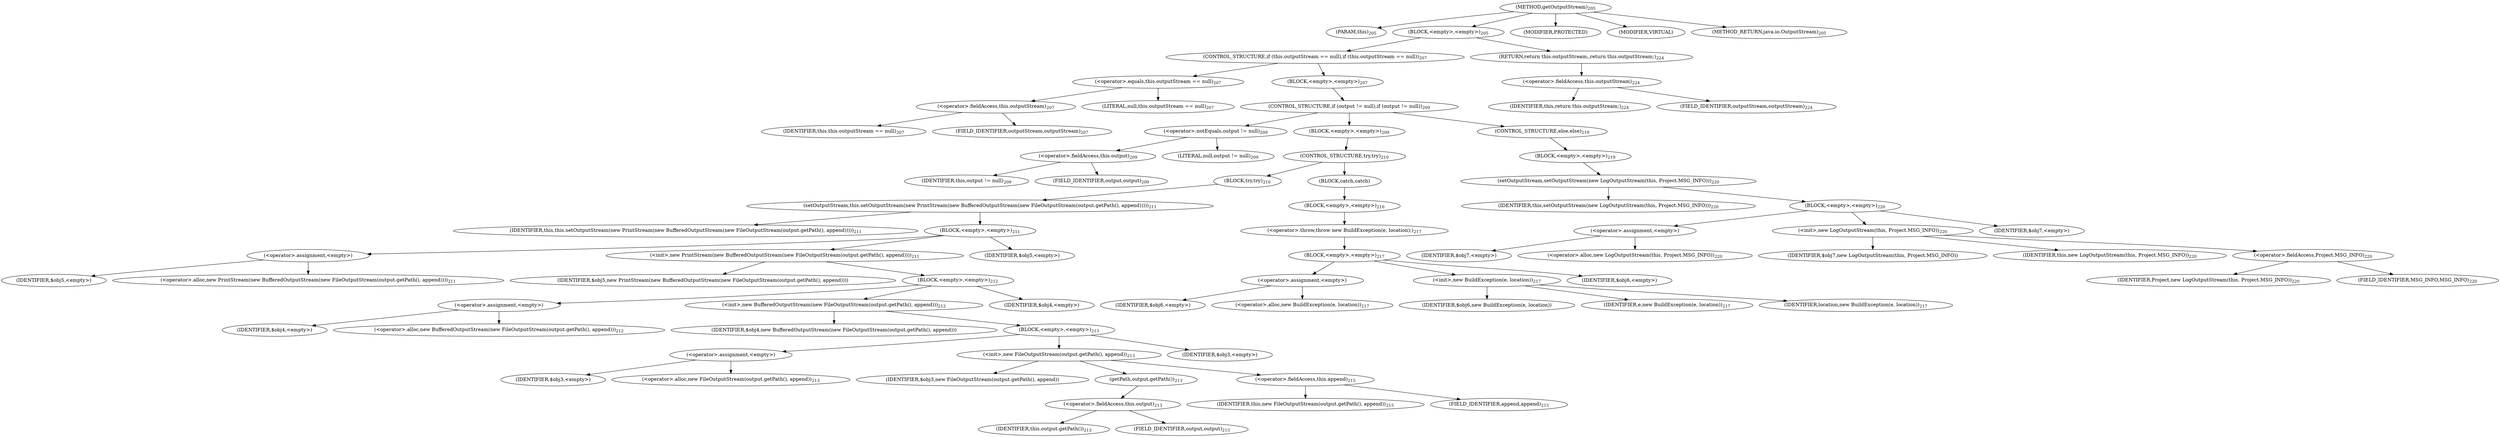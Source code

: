 digraph "getOutputStream" {  
"311" [label = <(METHOD,getOutputStream)<SUB>205</SUB>> ]
"16" [label = <(PARAM,this)<SUB>205</SUB>> ]
"312" [label = <(BLOCK,&lt;empty&gt;,&lt;empty&gt;)<SUB>205</SUB>> ]
"313" [label = <(CONTROL_STRUCTURE,if (this.outputStream == null),if (this.outputStream == null))<SUB>207</SUB>> ]
"314" [label = <(&lt;operator&gt;.equals,this.outputStream == null)<SUB>207</SUB>> ]
"315" [label = <(&lt;operator&gt;.fieldAccess,this.outputStream)<SUB>207</SUB>> ]
"15" [label = <(IDENTIFIER,this,this.outputStream == null)<SUB>207</SUB>> ]
"316" [label = <(FIELD_IDENTIFIER,outputStream,outputStream)<SUB>207</SUB>> ]
"317" [label = <(LITERAL,null,this.outputStream == null)<SUB>207</SUB>> ]
"318" [label = <(BLOCK,&lt;empty&gt;,&lt;empty&gt;)<SUB>207</SUB>> ]
"319" [label = <(CONTROL_STRUCTURE,if (output != null),if (output != null))<SUB>209</SUB>> ]
"320" [label = <(&lt;operator&gt;.notEquals,output != null)<SUB>209</SUB>> ]
"321" [label = <(&lt;operator&gt;.fieldAccess,this.output)<SUB>209</SUB>> ]
"322" [label = <(IDENTIFIER,this,output != null)<SUB>209</SUB>> ]
"323" [label = <(FIELD_IDENTIFIER,output,output)<SUB>209</SUB>> ]
"324" [label = <(LITERAL,null,output != null)<SUB>209</SUB>> ]
"325" [label = <(BLOCK,&lt;empty&gt;,&lt;empty&gt;)<SUB>209</SUB>> ]
"326" [label = <(CONTROL_STRUCTURE,try,try)<SUB>210</SUB>> ]
"327" [label = <(BLOCK,try,try)<SUB>210</SUB>> ]
"328" [label = <(setOutputStream,this.setOutputStream(new PrintStream(new BufferedOutputStream(new FileOutputStream(output.getPath(), append)))))<SUB>211</SUB>> ]
"17" [label = <(IDENTIFIER,this,this.setOutputStream(new PrintStream(new BufferedOutputStream(new FileOutputStream(output.getPath(), append)))))<SUB>211</SUB>> ]
"329" [label = <(BLOCK,&lt;empty&gt;,&lt;empty&gt;)<SUB>211</SUB>> ]
"330" [label = <(&lt;operator&gt;.assignment,&lt;empty&gt;)> ]
"331" [label = <(IDENTIFIER,$obj5,&lt;empty&gt;)> ]
"332" [label = <(&lt;operator&gt;.alloc,new PrintStream(new BufferedOutputStream(new FileOutputStream(output.getPath(), append))))<SUB>211</SUB>> ]
"333" [label = <(&lt;init&gt;,new PrintStream(new BufferedOutputStream(new FileOutputStream(output.getPath(), append))))<SUB>211</SUB>> ]
"334" [label = <(IDENTIFIER,$obj5,new PrintStream(new BufferedOutputStream(new FileOutputStream(output.getPath(), append))))> ]
"335" [label = <(BLOCK,&lt;empty&gt;,&lt;empty&gt;)<SUB>212</SUB>> ]
"336" [label = <(&lt;operator&gt;.assignment,&lt;empty&gt;)> ]
"337" [label = <(IDENTIFIER,$obj4,&lt;empty&gt;)> ]
"338" [label = <(&lt;operator&gt;.alloc,new BufferedOutputStream(new FileOutputStream(output.getPath(), append)))<SUB>212</SUB>> ]
"339" [label = <(&lt;init&gt;,new BufferedOutputStream(new FileOutputStream(output.getPath(), append)))<SUB>212</SUB>> ]
"340" [label = <(IDENTIFIER,$obj4,new BufferedOutputStream(new FileOutputStream(output.getPath(), append)))> ]
"341" [label = <(BLOCK,&lt;empty&gt;,&lt;empty&gt;)<SUB>213</SUB>> ]
"342" [label = <(&lt;operator&gt;.assignment,&lt;empty&gt;)> ]
"343" [label = <(IDENTIFIER,$obj3,&lt;empty&gt;)> ]
"344" [label = <(&lt;operator&gt;.alloc,new FileOutputStream(output.getPath(), append))<SUB>213</SUB>> ]
"345" [label = <(&lt;init&gt;,new FileOutputStream(output.getPath(), append))<SUB>213</SUB>> ]
"346" [label = <(IDENTIFIER,$obj3,new FileOutputStream(output.getPath(), append))> ]
"347" [label = <(getPath,output.getPath())<SUB>213</SUB>> ]
"348" [label = <(&lt;operator&gt;.fieldAccess,this.output)<SUB>213</SUB>> ]
"349" [label = <(IDENTIFIER,this,output.getPath())<SUB>213</SUB>> ]
"350" [label = <(FIELD_IDENTIFIER,output,output)<SUB>213</SUB>> ]
"351" [label = <(&lt;operator&gt;.fieldAccess,this.append)<SUB>215</SUB>> ]
"352" [label = <(IDENTIFIER,this,new FileOutputStream(output.getPath(), append))<SUB>215</SUB>> ]
"353" [label = <(FIELD_IDENTIFIER,append,append)<SUB>215</SUB>> ]
"354" [label = <(IDENTIFIER,$obj3,&lt;empty&gt;)> ]
"355" [label = <(IDENTIFIER,$obj4,&lt;empty&gt;)> ]
"356" [label = <(IDENTIFIER,$obj5,&lt;empty&gt;)> ]
"357" [label = <(BLOCK,catch,catch)> ]
"358" [label = <(BLOCK,&lt;empty&gt;,&lt;empty&gt;)<SUB>216</SUB>> ]
"359" [label = <(&lt;operator&gt;.throw,throw new BuildException(e, location);)<SUB>217</SUB>> ]
"360" [label = <(BLOCK,&lt;empty&gt;,&lt;empty&gt;)<SUB>217</SUB>> ]
"361" [label = <(&lt;operator&gt;.assignment,&lt;empty&gt;)> ]
"362" [label = <(IDENTIFIER,$obj6,&lt;empty&gt;)> ]
"363" [label = <(&lt;operator&gt;.alloc,new BuildException(e, location))<SUB>217</SUB>> ]
"364" [label = <(&lt;init&gt;,new BuildException(e, location))<SUB>217</SUB>> ]
"365" [label = <(IDENTIFIER,$obj6,new BuildException(e, location))> ]
"366" [label = <(IDENTIFIER,e,new BuildException(e, location))<SUB>217</SUB>> ]
"367" [label = <(IDENTIFIER,location,new BuildException(e, location))<SUB>217</SUB>> ]
"368" [label = <(IDENTIFIER,$obj6,&lt;empty&gt;)> ]
"369" [label = <(CONTROL_STRUCTURE,else,else)<SUB>219</SUB>> ]
"370" [label = <(BLOCK,&lt;empty&gt;,&lt;empty&gt;)<SUB>219</SUB>> ]
"371" [label = <(setOutputStream,setOutputStream(new LogOutputStream(this, Project.MSG_INFO)))<SUB>220</SUB>> ]
"19" [label = <(IDENTIFIER,this,setOutputStream(new LogOutputStream(this, Project.MSG_INFO)))<SUB>220</SUB>> ]
"372" [label = <(BLOCK,&lt;empty&gt;,&lt;empty&gt;)<SUB>220</SUB>> ]
"373" [label = <(&lt;operator&gt;.assignment,&lt;empty&gt;)> ]
"374" [label = <(IDENTIFIER,$obj7,&lt;empty&gt;)> ]
"375" [label = <(&lt;operator&gt;.alloc,new LogOutputStream(this, Project.MSG_INFO))<SUB>220</SUB>> ]
"376" [label = <(&lt;init&gt;,new LogOutputStream(this, Project.MSG_INFO))<SUB>220</SUB>> ]
"377" [label = <(IDENTIFIER,$obj7,new LogOutputStream(this, Project.MSG_INFO))> ]
"18" [label = <(IDENTIFIER,this,new LogOutputStream(this, Project.MSG_INFO))<SUB>220</SUB>> ]
"378" [label = <(&lt;operator&gt;.fieldAccess,Project.MSG_INFO)<SUB>220</SUB>> ]
"379" [label = <(IDENTIFIER,Project,new LogOutputStream(this, Project.MSG_INFO))<SUB>220</SUB>> ]
"380" [label = <(FIELD_IDENTIFIER,MSG_INFO,MSG_INFO)<SUB>220</SUB>> ]
"381" [label = <(IDENTIFIER,$obj7,&lt;empty&gt;)> ]
"382" [label = <(RETURN,return this.outputStream;,return this.outputStream;)<SUB>224</SUB>> ]
"383" [label = <(&lt;operator&gt;.fieldAccess,this.outputStream)<SUB>224</SUB>> ]
"20" [label = <(IDENTIFIER,this,return this.outputStream;)<SUB>224</SUB>> ]
"384" [label = <(FIELD_IDENTIFIER,outputStream,outputStream)<SUB>224</SUB>> ]
"385" [label = <(MODIFIER,PROTECTED)> ]
"386" [label = <(MODIFIER,VIRTUAL)> ]
"387" [label = <(METHOD_RETURN,java.io.OutputStream)<SUB>205</SUB>> ]
  "311" -> "16" 
  "311" -> "312" 
  "311" -> "385" 
  "311" -> "386" 
  "311" -> "387" 
  "312" -> "313" 
  "312" -> "382" 
  "313" -> "314" 
  "313" -> "318" 
  "314" -> "315" 
  "314" -> "317" 
  "315" -> "15" 
  "315" -> "316" 
  "318" -> "319" 
  "319" -> "320" 
  "319" -> "325" 
  "319" -> "369" 
  "320" -> "321" 
  "320" -> "324" 
  "321" -> "322" 
  "321" -> "323" 
  "325" -> "326" 
  "326" -> "327" 
  "326" -> "357" 
  "327" -> "328" 
  "328" -> "17" 
  "328" -> "329" 
  "329" -> "330" 
  "329" -> "333" 
  "329" -> "356" 
  "330" -> "331" 
  "330" -> "332" 
  "333" -> "334" 
  "333" -> "335" 
  "335" -> "336" 
  "335" -> "339" 
  "335" -> "355" 
  "336" -> "337" 
  "336" -> "338" 
  "339" -> "340" 
  "339" -> "341" 
  "341" -> "342" 
  "341" -> "345" 
  "341" -> "354" 
  "342" -> "343" 
  "342" -> "344" 
  "345" -> "346" 
  "345" -> "347" 
  "345" -> "351" 
  "347" -> "348" 
  "348" -> "349" 
  "348" -> "350" 
  "351" -> "352" 
  "351" -> "353" 
  "357" -> "358" 
  "358" -> "359" 
  "359" -> "360" 
  "360" -> "361" 
  "360" -> "364" 
  "360" -> "368" 
  "361" -> "362" 
  "361" -> "363" 
  "364" -> "365" 
  "364" -> "366" 
  "364" -> "367" 
  "369" -> "370" 
  "370" -> "371" 
  "371" -> "19" 
  "371" -> "372" 
  "372" -> "373" 
  "372" -> "376" 
  "372" -> "381" 
  "373" -> "374" 
  "373" -> "375" 
  "376" -> "377" 
  "376" -> "18" 
  "376" -> "378" 
  "378" -> "379" 
  "378" -> "380" 
  "382" -> "383" 
  "383" -> "20" 
  "383" -> "384" 
}
